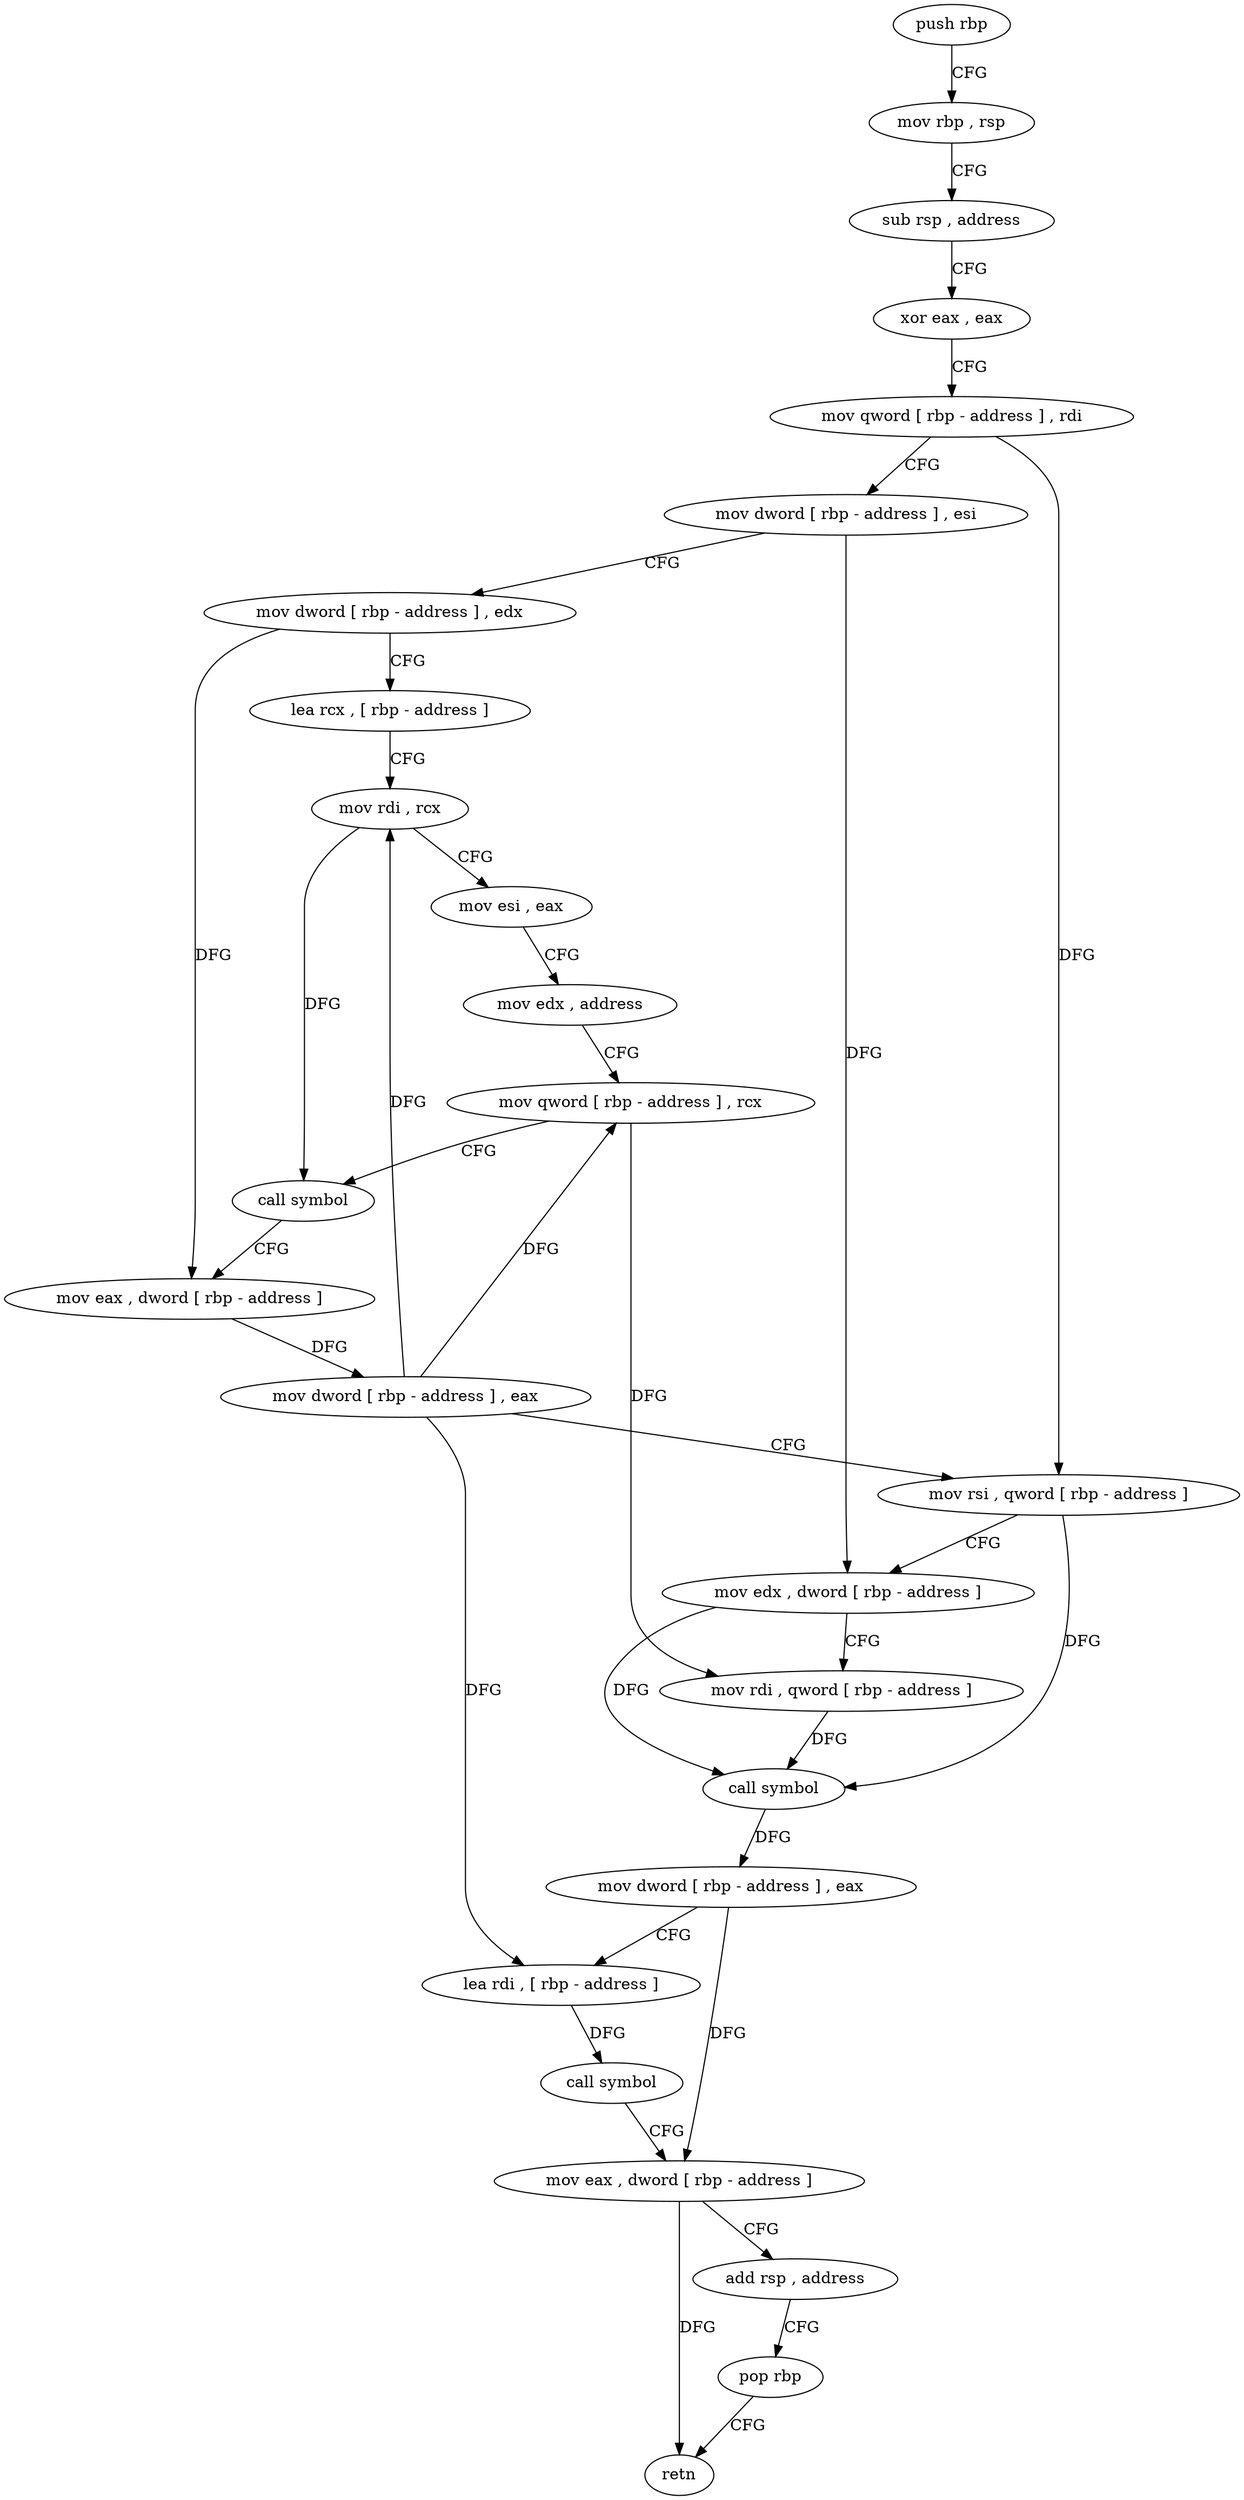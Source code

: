 digraph "func" {
"370224" [label = "push rbp" ]
"370225" [label = "mov rbp , rsp" ]
"370228" [label = "sub rsp , address" ]
"370232" [label = "xor eax , eax" ]
"370234" [label = "mov qword [ rbp - address ] , rdi" ]
"370238" [label = "mov dword [ rbp - address ] , esi" ]
"370241" [label = "mov dword [ rbp - address ] , edx" ]
"370244" [label = "lea rcx , [ rbp - address ]" ]
"370248" [label = "mov rdi , rcx" ]
"370251" [label = "mov esi , eax" ]
"370253" [label = "mov edx , address" ]
"370258" [label = "mov qword [ rbp - address ] , rcx" ]
"370262" [label = "call symbol" ]
"370267" [label = "mov eax , dword [ rbp - address ]" ]
"370270" [label = "mov dword [ rbp - address ] , eax" ]
"370273" [label = "mov rsi , qword [ rbp - address ]" ]
"370277" [label = "mov edx , dword [ rbp - address ]" ]
"370280" [label = "mov rdi , qword [ rbp - address ]" ]
"370284" [label = "call symbol" ]
"370289" [label = "mov dword [ rbp - address ] , eax" ]
"370292" [label = "lea rdi , [ rbp - address ]" ]
"370296" [label = "call symbol" ]
"370301" [label = "mov eax , dword [ rbp - address ]" ]
"370304" [label = "add rsp , address" ]
"370308" [label = "pop rbp" ]
"370309" [label = "retn" ]
"370224" -> "370225" [ label = "CFG" ]
"370225" -> "370228" [ label = "CFG" ]
"370228" -> "370232" [ label = "CFG" ]
"370232" -> "370234" [ label = "CFG" ]
"370234" -> "370238" [ label = "CFG" ]
"370234" -> "370273" [ label = "DFG" ]
"370238" -> "370241" [ label = "CFG" ]
"370238" -> "370277" [ label = "DFG" ]
"370241" -> "370244" [ label = "CFG" ]
"370241" -> "370267" [ label = "DFG" ]
"370244" -> "370248" [ label = "CFG" ]
"370248" -> "370251" [ label = "CFG" ]
"370248" -> "370262" [ label = "DFG" ]
"370251" -> "370253" [ label = "CFG" ]
"370253" -> "370258" [ label = "CFG" ]
"370258" -> "370262" [ label = "CFG" ]
"370258" -> "370280" [ label = "DFG" ]
"370262" -> "370267" [ label = "CFG" ]
"370267" -> "370270" [ label = "DFG" ]
"370270" -> "370273" [ label = "CFG" ]
"370270" -> "370248" [ label = "DFG" ]
"370270" -> "370258" [ label = "DFG" ]
"370270" -> "370292" [ label = "DFG" ]
"370273" -> "370277" [ label = "CFG" ]
"370273" -> "370284" [ label = "DFG" ]
"370277" -> "370280" [ label = "CFG" ]
"370277" -> "370284" [ label = "DFG" ]
"370280" -> "370284" [ label = "DFG" ]
"370284" -> "370289" [ label = "DFG" ]
"370289" -> "370292" [ label = "CFG" ]
"370289" -> "370301" [ label = "DFG" ]
"370292" -> "370296" [ label = "DFG" ]
"370296" -> "370301" [ label = "CFG" ]
"370301" -> "370304" [ label = "CFG" ]
"370301" -> "370309" [ label = "DFG" ]
"370304" -> "370308" [ label = "CFG" ]
"370308" -> "370309" [ label = "CFG" ]
}
